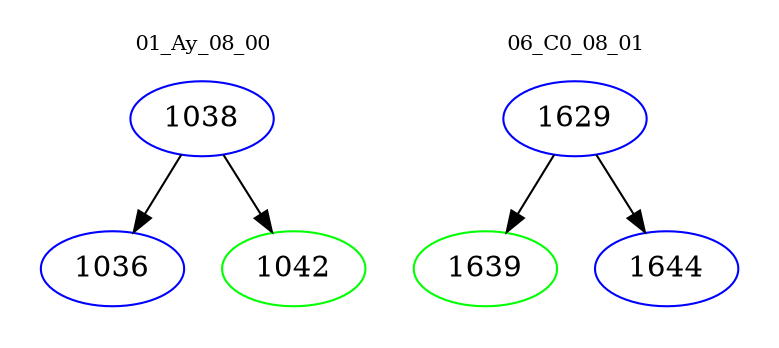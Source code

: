digraph{
subgraph cluster_0 {
color = white
label = "01_Ay_08_00";
fontsize=10;
T0_1038 [label="1038", color="blue"]
T0_1038 -> T0_1036 [color="black"]
T0_1036 [label="1036", color="blue"]
T0_1038 -> T0_1042 [color="black"]
T0_1042 [label="1042", color="green"]
}
subgraph cluster_1 {
color = white
label = "06_C0_08_01";
fontsize=10;
T1_1629 [label="1629", color="blue"]
T1_1629 -> T1_1639 [color="black"]
T1_1639 [label="1639", color="green"]
T1_1629 -> T1_1644 [color="black"]
T1_1644 [label="1644", color="blue"]
}
}
